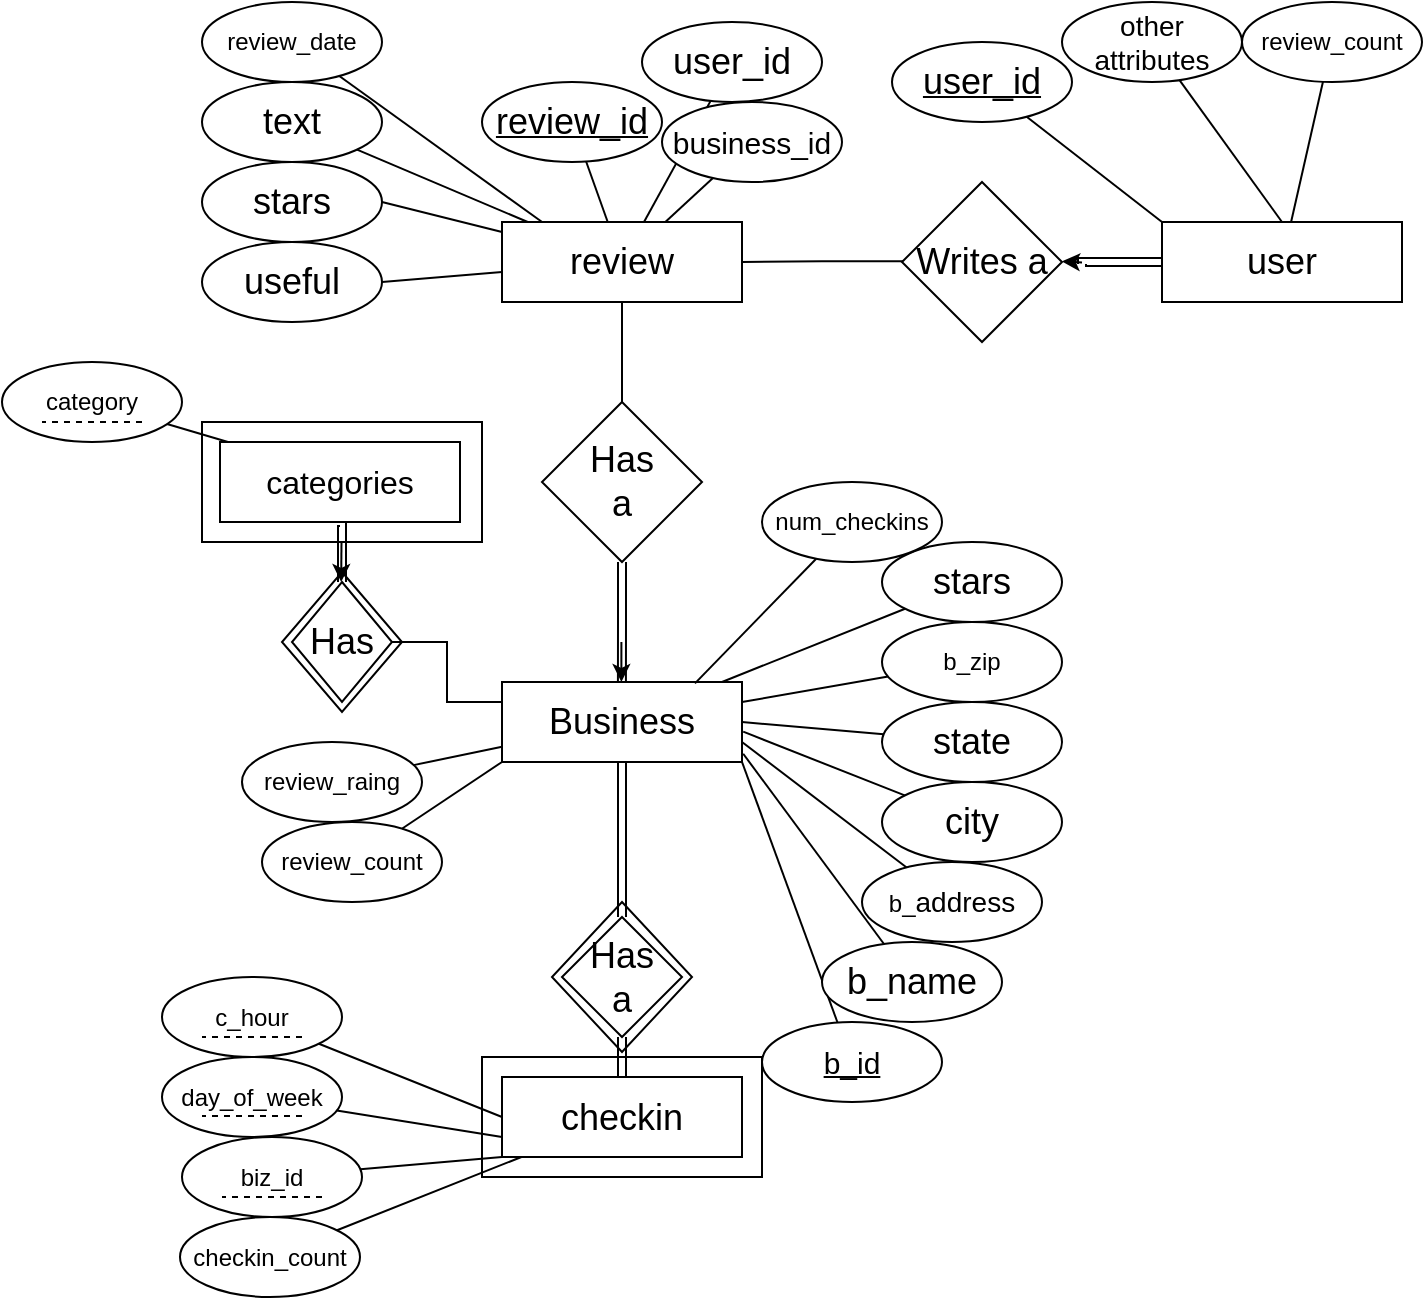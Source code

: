 <mxfile version="24.6.4" type="github">
  <diagram name="Page-1" id="XGp-nELTrrfrIVu4wkue">
    <mxGraphModel dx="3134" dy="754" grid="1" gridSize="10" guides="1" tooltips="1" connect="1" arrows="1" fold="1" page="1" pageScale="1" pageWidth="850" pageHeight="1100" math="0" shadow="0">
      <root>
        <mxCell id="0" />
        <mxCell id="1" parent="0" />
        <mxCell id="s7CKVU12fJIXtigg7PJj-2" value="&lt;font style=&quot;font-size: 18px;&quot;&gt;user&lt;/font&gt;" style="rounded=0;whiteSpace=wrap;html=1;" parent="1" vertex="1">
          <mxGeometry x="-710" y="330" width="120" height="40" as="geometry" />
        </mxCell>
        <mxCell id="s7CKVU12fJIXtigg7PJj-3" value="&lt;u&gt;&lt;font style=&quot;font-size: 18px;&quot;&gt;user_id&lt;/font&gt;&lt;/u&gt;" style="ellipse;whiteSpace=wrap;html=1;" parent="1" vertex="1">
          <mxGeometry x="-845" y="240" width="90" height="40" as="geometry" />
        </mxCell>
        <mxCell id="s7CKVU12fJIXtigg7PJj-4" value="" style="endArrow=none;html=1;rounded=0;exitX=0;exitY=0;exitDx=0;exitDy=0;" parent="1" source="s7CKVU12fJIXtigg7PJj-2" target="s7CKVU12fJIXtigg7PJj-3" edge="1">
          <mxGeometry width="50" height="50" relative="1" as="geometry">
            <mxPoint x="-110" y="500" as="sourcePoint" />
            <mxPoint x="-60" y="450" as="targetPoint" />
          </mxGeometry>
        </mxCell>
        <mxCell id="s7CKVU12fJIXtigg7PJj-7" value="&lt;font style=&quot;font-size: 14px;&quot;&gt;other attributes&lt;br&gt;&lt;/font&gt;" style="ellipse;whiteSpace=wrap;html=1;" parent="1" vertex="1">
          <mxGeometry x="-760" y="220" width="90" height="40" as="geometry" />
        </mxCell>
        <mxCell id="s7CKVU12fJIXtigg7PJj-8" value="" style="endArrow=none;html=1;rounded=0;exitX=0.5;exitY=0;exitDx=0;exitDy=0;" parent="1" source="s7CKVU12fJIXtigg7PJj-2" target="s7CKVU12fJIXtigg7PJj-7" edge="1">
          <mxGeometry width="50" height="50" relative="1" as="geometry">
            <mxPoint x="-770" y="500" as="sourcePoint" />
            <mxPoint x="-720" y="450" as="targetPoint" />
          </mxGeometry>
        </mxCell>
        <mxCell id="s7CKVU12fJIXtigg7PJj-11" value="review_count" style="ellipse;whiteSpace=wrap;html=1;" parent="1" vertex="1">
          <mxGeometry x="-670" y="220" width="90" height="40" as="geometry" />
        </mxCell>
        <mxCell id="s7CKVU12fJIXtigg7PJj-12" value="" style="endArrow=none;html=1;rounded=0;" parent="1" source="s7CKVU12fJIXtigg7PJj-2" target="s7CKVU12fJIXtigg7PJj-11" edge="1">
          <mxGeometry width="50" height="50" relative="1" as="geometry">
            <mxPoint x="-560" y="330" as="sourcePoint" />
            <mxPoint x="-630" y="450" as="targetPoint" />
          </mxGeometry>
        </mxCell>
        <mxCell id="Xr0E54ZzPaXTqIcq0mG2-47" style="edgeStyle=orthogonalEdgeStyle;rounded=0;orthogonalLoop=1;jettySize=auto;html=1;exitX=0.5;exitY=1;exitDx=0;exitDy=0;entryX=0.5;entryY=0;entryDx=0;entryDy=0;endArrow=none;endFill=0;" parent="1" source="Xr0E54ZzPaXTqIcq0mG2-3" target="Xr0E54ZzPaXTqIcq0mG2-40" edge="1">
          <mxGeometry relative="1" as="geometry" />
        </mxCell>
        <mxCell id="Xr0E54ZzPaXTqIcq0mG2-3" value="&lt;font style=&quot;font-size: 18px;&quot;&gt;review&lt;/font&gt;" style="rounded=0;whiteSpace=wrap;html=1;" parent="1" vertex="1">
          <mxGeometry x="-1040" y="330" width="120" height="40" as="geometry" />
        </mxCell>
        <mxCell id="Xr0E54ZzPaXTqIcq0mG2-18" style="edgeStyle=orthogonalEdgeStyle;rounded=0;orthogonalLoop=1;jettySize=auto;html=1;entryX=1;entryY=0.5;entryDx=0;entryDy=0;endArrow=none;endFill=0;exitX=0.07;exitY=0.495;exitDx=0;exitDy=0;exitPerimeter=0;" parent="1" source="Xr0E54ZzPaXTqIcq0mG2-4" target="Xr0E54ZzPaXTqIcq0mG2-3" edge="1">
          <mxGeometry relative="1" as="geometry">
            <mxPoint x="-870" y="350" as="sourcePoint" />
          </mxGeometry>
        </mxCell>
        <mxCell id="Xr0E54ZzPaXTqIcq0mG2-4" value="&lt;div&gt;&lt;font style=&quot;font-size: 18px;&quot;&gt;Writes a&lt;br&gt;&lt;/font&gt;&lt;/div&gt;" style="rhombus;whiteSpace=wrap;html=1;" parent="1" vertex="1">
          <mxGeometry x="-840" y="310" width="80" height="80" as="geometry" />
        </mxCell>
        <mxCell id="Xr0E54ZzPaXTqIcq0mG2-5" value="&lt;u&gt;&lt;font style=&quot;font-size: 18px;&quot;&gt;review_id&lt;/font&gt;&lt;/u&gt;" style="ellipse;whiteSpace=wrap;html=1;" parent="1" vertex="1">
          <mxGeometry x="-1050" y="260" width="90" height="40" as="geometry" />
        </mxCell>
        <mxCell id="Xr0E54ZzPaXTqIcq0mG2-6" value="" style="endArrow=none;html=1;rounded=0;" parent="1" source="Xr0E54ZzPaXTqIcq0mG2-3" target="Xr0E54ZzPaXTqIcq0mG2-5" edge="1">
          <mxGeometry width="50" height="50" relative="1" as="geometry">
            <mxPoint x="-800" y="500" as="sourcePoint" />
            <mxPoint x="-750" y="450" as="targetPoint" />
          </mxGeometry>
        </mxCell>
        <mxCell id="Xr0E54ZzPaXTqIcq0mG2-7" value="&lt;font style=&quot;font-size: 18px;&quot;&gt;user_id&lt;/font&gt;" style="ellipse;whiteSpace=wrap;html=1;" parent="1" vertex="1">
          <mxGeometry x="-970" y="230" width="90" height="40" as="geometry" />
        </mxCell>
        <mxCell id="Xr0E54ZzPaXTqIcq0mG2-8" value="" style="endArrow=none;html=1;rounded=0;" parent="1" source="Xr0E54ZzPaXTqIcq0mG2-3" target="Xr0E54ZzPaXTqIcq0mG2-7" edge="1">
          <mxGeometry width="50" height="50" relative="1" as="geometry">
            <mxPoint x="-800" y="500" as="sourcePoint" />
            <mxPoint x="-750" y="450" as="targetPoint" />
          </mxGeometry>
        </mxCell>
        <mxCell id="Xr0E54ZzPaXTqIcq0mG2-9" value="&lt;font size=&quot;1&quot;&gt;&lt;span style=&quot;font-size: 15px;&quot;&gt;business_id&lt;/span&gt;&lt;/font&gt;" style="ellipse;whiteSpace=wrap;html=1;" parent="1" vertex="1">
          <mxGeometry x="-960" y="270" width="90" height="40" as="geometry" />
        </mxCell>
        <mxCell id="Xr0E54ZzPaXTqIcq0mG2-10" value="" style="endArrow=none;html=1;rounded=0;" parent="1" source="Xr0E54ZzPaXTqIcq0mG2-3" target="Xr0E54ZzPaXTqIcq0mG2-9" edge="1">
          <mxGeometry width="50" height="50" relative="1" as="geometry">
            <mxPoint x="-800" y="500" as="sourcePoint" />
            <mxPoint x="-750" y="450" as="targetPoint" />
          </mxGeometry>
        </mxCell>
        <mxCell id="Xr0E54ZzPaXTqIcq0mG2-11" value="&lt;font style=&quot;font-size: 18px;&quot;&gt;text&lt;/font&gt;" style="ellipse;whiteSpace=wrap;html=1;" parent="1" vertex="1">
          <mxGeometry x="-1190" y="260" width="90" height="40" as="geometry" />
        </mxCell>
        <mxCell id="Xr0E54ZzPaXTqIcq0mG2-12" value="" style="endArrow=none;html=1;rounded=0;" parent="1" source="Xr0E54ZzPaXTqIcq0mG2-11" target="Xr0E54ZzPaXTqIcq0mG2-3" edge="1">
          <mxGeometry width="50" height="50" relative="1" as="geometry">
            <mxPoint x="-850" y="500" as="sourcePoint" />
            <mxPoint x="-980" y="390" as="targetPoint" />
          </mxGeometry>
        </mxCell>
        <mxCell id="Xr0E54ZzPaXTqIcq0mG2-16" style="edgeStyle=orthogonalEdgeStyle;rounded=0;orthogonalLoop=1;jettySize=auto;html=1;exitX=0;exitY=0.5;exitDx=0;exitDy=0;shape=link;" parent="1" source="s7CKVU12fJIXtigg7PJj-2" edge="1">
          <mxGeometry relative="1" as="geometry">
            <mxPoint x="-750" y="351" as="targetPoint" />
            <Array as="points">
              <mxPoint x="-750" y="350" />
            </Array>
          </mxGeometry>
        </mxCell>
        <mxCell id="Xr0E54ZzPaXTqIcq0mG2-17" style="edgeStyle=orthogonalEdgeStyle;rounded=0;orthogonalLoop=1;jettySize=auto;html=1;endArrow=classic;endFill=1;exitX=1.098;exitY=0.502;exitDx=0;exitDy=0;exitPerimeter=0;" parent="1" source="Xr0E54ZzPaXTqIcq0mG2-4" edge="1">
          <mxGeometry relative="1" as="geometry">
            <mxPoint x="-760" y="349.71" as="targetPoint" />
            <mxPoint x="-700" y="349.71" as="sourcePoint" />
            <Array as="points">
              <mxPoint x="-750" y="350" />
            </Array>
          </mxGeometry>
        </mxCell>
        <mxCell id="Xr0E54ZzPaXTqIcq0mG2-19" value="&lt;font style=&quot;font-size: 18px;&quot;&gt;stars&lt;/font&gt;" style="ellipse;whiteSpace=wrap;html=1;" parent="1" vertex="1">
          <mxGeometry x="-1190" y="300" width="90" height="40" as="geometry" />
        </mxCell>
        <mxCell id="Xr0E54ZzPaXTqIcq0mG2-21" value="" style="endArrow=none;html=1;rounded=0;entryX=1;entryY=0.5;entryDx=0;entryDy=0;" parent="1" source="Xr0E54ZzPaXTqIcq0mG2-3" target="Xr0E54ZzPaXTqIcq0mG2-19" edge="1">
          <mxGeometry width="50" height="50" relative="1" as="geometry">
            <mxPoint x="-970" y="410" as="sourcePoint" />
            <mxPoint x="-920" y="360" as="targetPoint" />
          </mxGeometry>
        </mxCell>
        <mxCell id="Xr0E54ZzPaXTqIcq0mG2-22" value="&lt;font style=&quot;font-size: 18px;&quot;&gt;useful&lt;/font&gt;" style="ellipse;whiteSpace=wrap;html=1;" parent="1" vertex="1">
          <mxGeometry x="-1190" y="340" width="90" height="40" as="geometry" />
        </mxCell>
        <mxCell id="Xr0E54ZzPaXTqIcq0mG2-23" value="" style="endArrow=none;html=1;rounded=0;entryX=1;entryY=0.5;entryDx=0;entryDy=0;" parent="1" source="Xr0E54ZzPaXTqIcq0mG2-3" target="Xr0E54ZzPaXTqIcq0mG2-22" edge="1">
          <mxGeometry width="50" height="50" relative="1" as="geometry">
            <mxPoint x="-1023" y="340" as="sourcePoint" />
            <mxPoint x="-1050" y="330" as="targetPoint" />
          </mxGeometry>
        </mxCell>
        <mxCell id="Xr0E54ZzPaXTqIcq0mG2-24" style="edgeStyle=orthogonalEdgeStyle;rounded=0;orthogonalLoop=1;jettySize=auto;html=1;exitX=0.5;exitY=1;exitDx=0;exitDy=0;shape=link;" parent="1" source="Xr0E54ZzPaXTqIcq0mG2-26" target="Xr0E54ZzPaXTqIcq0mG2-37" edge="1">
          <mxGeometry relative="1" as="geometry" />
        </mxCell>
        <mxCell id="Xr0E54ZzPaXTqIcq0mG2-26" value="&lt;font style=&quot;font-size: 18px;&quot;&gt;Business&lt;/font&gt;" style="rounded=0;whiteSpace=wrap;html=1;" parent="1" vertex="1">
          <mxGeometry x="-1040" y="560" width="120" height="40" as="geometry" />
        </mxCell>
        <mxCell id="Xr0E54ZzPaXTqIcq0mG2-27" value="&lt;font size=&quot;1&quot;&gt;&lt;u style=&quot;font-size: 15px;&quot;&gt;b_id&lt;/u&gt;&lt;/font&gt;" style="ellipse;whiteSpace=wrap;html=1;" parent="1" vertex="1">
          <mxGeometry x="-910" y="730" width="90" height="40" as="geometry" />
        </mxCell>
        <mxCell id="Xr0E54ZzPaXTqIcq0mG2-28" value="" style="endArrow=none;html=1;rounded=0;exitX=1;exitY=1;exitDx=0;exitDy=0;" parent="1" source="Xr0E54ZzPaXTqIcq0mG2-26" target="Xr0E54ZzPaXTqIcq0mG2-27" edge="1">
          <mxGeometry width="50" height="50" relative="1" as="geometry">
            <mxPoint x="-830" y="610" as="sourcePoint" />
            <mxPoint x="-780" y="560" as="targetPoint" />
          </mxGeometry>
        </mxCell>
        <mxCell id="Xr0E54ZzPaXTqIcq0mG2-29" value="&lt;font style=&quot;font-size: 18px;&quot;&gt;b_name&lt;/font&gt;" style="ellipse;whiteSpace=wrap;html=1;" parent="1" vertex="1">
          <mxGeometry x="-880" y="690" width="90" height="40" as="geometry" />
        </mxCell>
        <mxCell id="Xr0E54ZzPaXTqIcq0mG2-30" value="" style="endArrow=none;html=1;rounded=0;entryX=1.005;entryY=0.897;entryDx=0;entryDy=0;entryPerimeter=0;" parent="1" source="Xr0E54ZzPaXTqIcq0mG2-29" target="Xr0E54ZzPaXTqIcq0mG2-26" edge="1">
          <mxGeometry width="50" height="50" relative="1" as="geometry">
            <mxPoint x="-830" y="610" as="sourcePoint" />
            <mxPoint x="-780" y="560" as="targetPoint" />
          </mxGeometry>
        </mxCell>
        <mxCell id="Xr0E54ZzPaXTqIcq0mG2-31" value="b_&lt;font style=&quot;font-size: 14px;&quot;&gt;address&lt;br&gt;&lt;/font&gt;" style="ellipse;whiteSpace=wrap;html=1;" parent="1" vertex="1">
          <mxGeometry x="-860" y="650" width="90" height="40" as="geometry" />
        </mxCell>
        <mxCell id="Xr0E54ZzPaXTqIcq0mG2-32" value="" style="endArrow=none;html=1;rounded=0;exitX=1;exitY=0.75;exitDx=0;exitDy=0;" parent="1" source="Xr0E54ZzPaXTqIcq0mG2-26" target="Xr0E54ZzPaXTqIcq0mG2-31" edge="1">
          <mxGeometry width="50" height="50" relative="1" as="geometry">
            <mxPoint x="-830" y="610" as="sourcePoint" />
            <mxPoint x="-780" y="560" as="targetPoint" />
          </mxGeometry>
        </mxCell>
        <mxCell id="Xr0E54ZzPaXTqIcq0mG2-33" value="&lt;font style=&quot;font-size: 18px;&quot;&gt;city&lt;/font&gt;" style="ellipse;whiteSpace=wrap;html=1;" parent="1" vertex="1">
          <mxGeometry x="-850" y="610" width="90" height="40" as="geometry" />
        </mxCell>
        <mxCell id="Xr0E54ZzPaXTqIcq0mG2-34" value="" style="endArrow=none;html=1;rounded=0;exitX=1.005;exitY=0.621;exitDx=0;exitDy=0;exitPerimeter=0;" parent="1" source="Xr0E54ZzPaXTqIcq0mG2-26" target="Xr0E54ZzPaXTqIcq0mG2-33" edge="1">
          <mxGeometry width="50" height="50" relative="1" as="geometry">
            <mxPoint x="-830" y="610" as="sourcePoint" />
            <mxPoint x="-780" y="560" as="targetPoint" />
          </mxGeometry>
        </mxCell>
        <mxCell id="Xr0E54ZzPaXTqIcq0mG2-35" style="edgeStyle=orthogonalEdgeStyle;rounded=0;orthogonalLoop=1;jettySize=auto;html=1;exitX=0.5;exitY=0;exitDx=0;exitDy=0;shape=link;" parent="1" source="Xr0E54ZzPaXTqIcq0mG2-36" target="Xr0E54ZzPaXTqIcq0mG2-37" edge="1">
          <mxGeometry relative="1" as="geometry" />
        </mxCell>
        <mxCell id="Xr0E54ZzPaXTqIcq0mG2-36" value="&lt;font style=&quot;font-size: 18px;&quot;&gt;checkin&lt;/font&gt;" style="rounded=0;whiteSpace=wrap;html=1;" parent="1" vertex="1">
          <mxGeometry x="-1040" y="757.5" width="120" height="40" as="geometry" />
        </mxCell>
        <mxCell id="Xr0E54ZzPaXTqIcq0mG2-37" value="&lt;div&gt;&lt;font style=&quot;font-size: 18px;&quot;&gt;Has&lt;/font&gt;&lt;/div&gt;&lt;div&gt;&lt;font style=&quot;font-size: 18px;&quot;&gt;a&lt;br&gt;&lt;/font&gt;&lt;/div&gt;" style="rhombus;whiteSpace=wrap;html=1;" parent="1" vertex="1">
          <mxGeometry x="-1010" y="677.5" width="60" height="60" as="geometry" />
        </mxCell>
        <mxCell id="Xr0E54ZzPaXTqIcq0mG2-46" style="edgeStyle=orthogonalEdgeStyle;rounded=0;orthogonalLoop=1;jettySize=auto;html=1;exitX=0.5;exitY=1;exitDx=0;exitDy=0;shape=link;" parent="1" source="Xr0E54ZzPaXTqIcq0mG2-40" edge="1">
          <mxGeometry relative="1" as="geometry">
            <mxPoint x="-980.034" y="560" as="targetPoint" />
          </mxGeometry>
        </mxCell>
        <mxCell id="Xr0E54ZzPaXTqIcq0mG2-40" value="&lt;div&gt;&lt;font style=&quot;font-size: 18px;&quot;&gt;Has&lt;/font&gt;&lt;/div&gt;&lt;div&gt;&lt;font style=&quot;font-size: 18px;&quot;&gt;a&lt;br&gt;&lt;/font&gt;&lt;/div&gt;" style="rhombus;whiteSpace=wrap;html=1;" parent="1" vertex="1">
          <mxGeometry x="-1020" y="420" width="80" height="80" as="geometry" />
        </mxCell>
        <mxCell id="Xr0E54ZzPaXTqIcq0mG2-41" value="biz_id" style="ellipse;whiteSpace=wrap;html=1;" parent="1" vertex="1">
          <mxGeometry x="-1200" y="787.5" width="90" height="40" as="geometry" />
        </mxCell>
        <mxCell id="Xr0E54ZzPaXTqIcq0mG2-42" value="" style="endArrow=none;html=1;rounded=0;entryX=0;entryY=1;entryDx=0;entryDy=0;" parent="1" source="Xr0E54ZzPaXTqIcq0mG2-41" target="Xr0E54ZzPaXTqIcq0mG2-36" edge="1">
          <mxGeometry width="50" height="50" relative="1" as="geometry">
            <mxPoint x="-1130" y="667.5" as="sourcePoint" />
            <mxPoint x="-1080" y="617.5" as="targetPoint" />
          </mxGeometry>
        </mxCell>
        <mxCell id="Xr0E54ZzPaXTqIcq0mG2-44" style="edgeStyle=orthogonalEdgeStyle;rounded=0;orthogonalLoop=1;jettySize=auto;html=1;endArrow=classic;endFill=1;" parent="1" edge="1">
          <mxGeometry relative="1" as="geometry">
            <mxPoint x="-980.31" y="560" as="targetPoint" />
            <mxPoint x="-980.31" y="550" as="sourcePoint" />
            <Array as="points">
              <mxPoint x="-980.25" y="540" />
              <mxPoint x="-980.25" y="540" />
            </Array>
          </mxGeometry>
        </mxCell>
        <mxCell id="Xr0E54ZzPaXTqIcq0mG2-48" value="&lt;font style=&quot;font-size: 18px;&quot;&gt;state&lt;/font&gt;" style="ellipse;whiteSpace=wrap;html=1;" parent="1" vertex="1">
          <mxGeometry x="-850" y="570" width="90" height="40" as="geometry" />
        </mxCell>
        <mxCell id="Xr0E54ZzPaXTqIcq0mG2-49" value="" style="endArrow=none;html=1;rounded=0;exitX=1;exitY=0.5;exitDx=0;exitDy=0;" parent="1" source="Xr0E54ZzPaXTqIcq0mG2-26" target="Xr0E54ZzPaXTqIcq0mG2-48" edge="1">
          <mxGeometry width="50" height="50" relative="1" as="geometry">
            <mxPoint x="-920" y="560" as="sourcePoint" />
            <mxPoint x="-780" y="520" as="targetPoint" />
          </mxGeometry>
        </mxCell>
        <mxCell id="Xr0E54ZzPaXTqIcq0mG2-50" value="b_zip" style="ellipse;whiteSpace=wrap;html=1;" parent="1" vertex="1">
          <mxGeometry x="-850" y="530" width="90" height="40" as="geometry" />
        </mxCell>
        <mxCell id="Xr0E54ZzPaXTqIcq0mG2-51" value="" style="endArrow=none;html=1;rounded=0;exitX=1;exitY=0.25;exitDx=0;exitDy=0;" parent="1" source="Xr0E54ZzPaXTqIcq0mG2-26" target="Xr0E54ZzPaXTqIcq0mG2-50" edge="1">
          <mxGeometry width="50" height="50" relative="1" as="geometry">
            <mxPoint x="-920" y="540" as="sourcePoint" />
            <mxPoint x="-780" y="480" as="targetPoint" />
          </mxGeometry>
        </mxCell>
        <mxCell id="Xr0E54ZzPaXTqIcq0mG2-52" value="&lt;font style=&quot;font-size: 18px;&quot;&gt;stars&lt;/font&gt;" style="ellipse;whiteSpace=wrap;html=1;" parent="1" vertex="1">
          <mxGeometry x="-850" y="490" width="90" height="40" as="geometry" />
        </mxCell>
        <mxCell id="Xr0E54ZzPaXTqIcq0mG2-53" value="" style="endArrow=none;html=1;rounded=0;" parent="1" source="Xr0E54ZzPaXTqIcq0mG2-26" target="Xr0E54ZzPaXTqIcq0mG2-52" edge="1">
          <mxGeometry width="50" height="50" relative="1" as="geometry">
            <mxPoint x="-920" y="500" as="sourcePoint" />
            <mxPoint x="-780" y="440" as="targetPoint" />
          </mxGeometry>
        </mxCell>
        <mxCell id="Xr0E54ZzPaXTqIcq0mG2-54" value="num_checkins" style="ellipse;whiteSpace=wrap;html=1;" parent="1" vertex="1">
          <mxGeometry x="-910" y="460" width="90" height="40" as="geometry" />
        </mxCell>
        <mxCell id="Xr0E54ZzPaXTqIcq0mG2-55" value="" style="endArrow=none;html=1;rounded=0;exitX=0.804;exitY=0.017;exitDx=0;exitDy=0;exitPerimeter=0;" parent="1" source="Xr0E54ZzPaXTqIcq0mG2-26" target="Xr0E54ZzPaXTqIcq0mG2-54" edge="1">
          <mxGeometry width="50" height="50" relative="1" as="geometry">
            <mxPoint x="-920" y="570" as="sourcePoint" />
            <mxPoint x="-828" y="533" as="targetPoint" />
          </mxGeometry>
        </mxCell>
        <mxCell id="Xr0E54ZzPaXTqIcq0mG2-56" value="review_raing" style="ellipse;whiteSpace=wrap;html=1;" parent="1" vertex="1">
          <mxGeometry x="-1170" y="590" width="90" height="40" as="geometry" />
        </mxCell>
        <mxCell id="Xr0E54ZzPaXTqIcq0mG2-57" value="" style="endArrow=none;html=1;rounded=0;" parent="1" source="Xr0E54ZzPaXTqIcq0mG2-26" target="Xr0E54ZzPaXTqIcq0mG2-56" edge="1">
          <mxGeometry width="50" height="50" relative="1" as="geometry">
            <mxPoint x="-1164" y="730" as="sourcePoint" />
            <mxPoint x="-1048" y="702" as="targetPoint" />
          </mxGeometry>
        </mxCell>
        <mxCell id="Xr0E54ZzPaXTqIcq0mG2-78" style="edgeStyle=orthogonalEdgeStyle;rounded=0;orthogonalLoop=1;jettySize=auto;html=1;exitX=0.5;exitY=1;exitDx=0;exitDy=0;entryX=0.5;entryY=0;entryDx=0;entryDy=0;shape=link;" parent="1" source="Xr0E54ZzPaXTqIcq0mG2-69" target="Xr0E54ZzPaXTqIcq0mG2-71" edge="1">
          <mxGeometry relative="1" as="geometry" />
        </mxCell>
        <mxCell id="Xr0E54ZzPaXTqIcq0mG2-69" value="&lt;font style=&quot;font-size: 16px;&quot;&gt;categories&lt;/font&gt;" style="rounded=0;whiteSpace=wrap;html=1;" parent="1" vertex="1">
          <mxGeometry x="-1181" y="440" width="120" height="40" as="geometry" />
        </mxCell>
        <mxCell id="Xr0E54ZzPaXTqIcq0mG2-73" style="edgeStyle=orthogonalEdgeStyle;rounded=0;orthogonalLoop=1;jettySize=auto;html=1;entryX=0;entryY=0.25;entryDx=0;entryDy=0;endArrow=none;endFill=0;" parent="1" source="Xr0E54ZzPaXTqIcq0mG2-71" target="Xr0E54ZzPaXTqIcq0mG2-26" edge="1">
          <mxGeometry relative="1" as="geometry" />
        </mxCell>
        <mxCell id="Xr0E54ZzPaXTqIcq0mG2-71" value="&lt;div&gt;&lt;font style=&quot;font-size: 18px;&quot;&gt;Has&lt;/font&gt;&lt;/div&gt;" style="rhombus;whiteSpace=wrap;html=1;" parent="1" vertex="1">
          <mxGeometry x="-1145" y="510" width="50" height="60" as="geometry" />
        </mxCell>
        <mxCell id="Xr0E54ZzPaXTqIcq0mG2-79" value="" style="endArrow=classic;html=1;rounded=0;" parent="1" edge="1">
          <mxGeometry width="50" height="50" relative="1" as="geometry">
            <mxPoint x="-1120.25" y="490" as="sourcePoint" />
            <mxPoint x="-1120.42" y="510" as="targetPoint" />
          </mxGeometry>
        </mxCell>
        <mxCell id="ypRIizv_7h_KY6giBTn6-1" value="category" style="ellipse;whiteSpace=wrap;html=1;" parent="1" vertex="1">
          <mxGeometry x="-1290" y="400" width="90" height="40" as="geometry" />
        </mxCell>
        <mxCell id="ypRIizv_7h_KY6giBTn6-2" value="" style="endArrow=none;html=1;rounded=0;" parent="1" source="ypRIizv_7h_KY6giBTn6-1" edge="1">
          <mxGeometry width="50" height="50" relative="1" as="geometry">
            <mxPoint x="-1000" y="610" as="sourcePoint" />
            <mxPoint x="-1177" y="440" as="targetPoint" />
          </mxGeometry>
        </mxCell>
        <mxCell id="ypRIizv_7h_KY6giBTn6-4" value="" style="endArrow=none;dashed=1;html=1;rounded=0;" parent="1" edge="1">
          <mxGeometry width="50" height="50" relative="1" as="geometry">
            <mxPoint x="-1220" y="430" as="sourcePoint" />
            <mxPoint x="-1270" y="430" as="targetPoint" />
          </mxGeometry>
        </mxCell>
        <mxCell id="ypRIizv_7h_KY6giBTn6-5" value="" style="rounded=0;whiteSpace=wrap;html=1;fillColor=none;" parent="1" vertex="1">
          <mxGeometry x="-1190" y="430" width="140" height="60" as="geometry" />
        </mxCell>
        <mxCell id="mIbDxMFJ6eR_TCKdlsQl-1" value="day_of_week" style="ellipse;whiteSpace=wrap;html=1;" vertex="1" parent="1">
          <mxGeometry x="-1210" y="747.5" width="90" height="40" as="geometry" />
        </mxCell>
        <mxCell id="mIbDxMFJ6eR_TCKdlsQl-2" value="" style="endArrow=none;html=1;rounded=0;entryX=0;entryY=0.75;entryDx=0;entryDy=0;" edge="1" parent="1" source="mIbDxMFJ6eR_TCKdlsQl-1" target="Xr0E54ZzPaXTqIcq0mG2-36">
          <mxGeometry width="50" height="50" relative="1" as="geometry">
            <mxPoint x="-1140" y="627.5" as="sourcePoint" />
            <mxPoint x="-1050" y="757.5" as="targetPoint" />
          </mxGeometry>
        </mxCell>
        <mxCell id="mIbDxMFJ6eR_TCKdlsQl-3" value="c_hour" style="ellipse;whiteSpace=wrap;html=1;" vertex="1" parent="1">
          <mxGeometry x="-1210" y="707.5" width="90" height="40" as="geometry" />
        </mxCell>
        <mxCell id="mIbDxMFJ6eR_TCKdlsQl-4" value="" style="endArrow=none;html=1;rounded=0;entryX=0;entryY=0.5;entryDx=0;entryDy=0;" edge="1" parent="1" source="mIbDxMFJ6eR_TCKdlsQl-3" target="Xr0E54ZzPaXTqIcq0mG2-36">
          <mxGeometry width="50" height="50" relative="1" as="geometry">
            <mxPoint x="-1140" y="587.5" as="sourcePoint" />
            <mxPoint x="-1050" y="717.5" as="targetPoint" />
          </mxGeometry>
        </mxCell>
        <mxCell id="mIbDxMFJ6eR_TCKdlsQl-5" value="checkin_count" style="ellipse;whiteSpace=wrap;html=1;" vertex="1" parent="1">
          <mxGeometry x="-1201" y="827.5" width="90" height="40" as="geometry" />
        </mxCell>
        <mxCell id="mIbDxMFJ6eR_TCKdlsQl-6" value="" style="endArrow=none;html=1;rounded=0;" edge="1" parent="1" source="mIbDxMFJ6eR_TCKdlsQl-5" target="Xr0E54ZzPaXTqIcq0mG2-36">
          <mxGeometry width="50" height="50" relative="1" as="geometry">
            <mxPoint x="-1131" y="707.5" as="sourcePoint" />
            <mxPoint x="-1041" y="837.5" as="targetPoint" />
          </mxGeometry>
        </mxCell>
        <mxCell id="mIbDxMFJ6eR_TCKdlsQl-7" value="" style="endArrow=none;dashed=1;html=1;rounded=0;" edge="1" parent="1">
          <mxGeometry width="50" height="50" relative="1" as="geometry">
            <mxPoint x="-1140" y="737.5" as="sourcePoint" />
            <mxPoint x="-1190" y="737.5" as="targetPoint" />
          </mxGeometry>
        </mxCell>
        <mxCell id="mIbDxMFJ6eR_TCKdlsQl-8" value="" style="endArrow=none;dashed=1;html=1;rounded=0;" edge="1" parent="1">
          <mxGeometry width="50" height="50" relative="1" as="geometry">
            <mxPoint x="-1140" y="777" as="sourcePoint" />
            <mxPoint x="-1190" y="777" as="targetPoint" />
          </mxGeometry>
        </mxCell>
        <mxCell id="mIbDxMFJ6eR_TCKdlsQl-9" value="" style="endArrow=none;dashed=1;html=1;rounded=0;" edge="1" parent="1">
          <mxGeometry width="50" height="50" relative="1" as="geometry">
            <mxPoint x="-1130" y="817.5" as="sourcePoint" />
            <mxPoint x="-1180" y="817.5" as="targetPoint" />
          </mxGeometry>
        </mxCell>
        <mxCell id="mIbDxMFJ6eR_TCKdlsQl-10" value="" style="rhombus;whiteSpace=wrap;html=1;fillColor=none;" vertex="1" parent="1">
          <mxGeometry x="-1150" y="505" width="60" height="70" as="geometry" />
        </mxCell>
        <mxCell id="mIbDxMFJ6eR_TCKdlsQl-13" value="" style="rhombus;whiteSpace=wrap;html=1;fillColor=none;" vertex="1" parent="1">
          <mxGeometry x="-1015" y="670" width="70" height="75" as="geometry" />
        </mxCell>
        <mxCell id="mIbDxMFJ6eR_TCKdlsQl-14" value="" style="rounded=0;whiteSpace=wrap;html=1;fillColor=none;" vertex="1" parent="1">
          <mxGeometry x="-1050" y="747.5" width="140" height="60" as="geometry" />
        </mxCell>
        <mxCell id="mIbDxMFJ6eR_TCKdlsQl-15" value="review_count" style="ellipse;whiteSpace=wrap;html=1;" vertex="1" parent="1">
          <mxGeometry x="-1160" y="630" width="90" height="40" as="geometry" />
        </mxCell>
        <mxCell id="mIbDxMFJ6eR_TCKdlsQl-16" value="" style="endArrow=none;html=1;rounded=0;" edge="1" parent="1" target="mIbDxMFJ6eR_TCKdlsQl-15">
          <mxGeometry width="50" height="50" relative="1" as="geometry">
            <mxPoint x="-1040" y="600" as="sourcePoint" />
            <mxPoint x="-1038" y="742" as="targetPoint" />
          </mxGeometry>
        </mxCell>
        <mxCell id="mIbDxMFJ6eR_TCKdlsQl-17" value="review_date" style="ellipse;whiteSpace=wrap;html=1;" vertex="1" parent="1">
          <mxGeometry x="-1190" y="220" width="90" height="40" as="geometry" />
        </mxCell>
        <mxCell id="mIbDxMFJ6eR_TCKdlsQl-18" value="" style="endArrow=none;html=1;rounded=0;entryX=0.167;entryY=0;entryDx=0;entryDy=0;entryPerimeter=0;" edge="1" parent="1" source="mIbDxMFJ6eR_TCKdlsQl-17" target="Xr0E54ZzPaXTqIcq0mG2-3">
          <mxGeometry width="50" height="50" relative="1" as="geometry">
            <mxPoint x="-850" y="460" as="sourcePoint" />
            <mxPoint x="-1027" y="290" as="targetPoint" />
          </mxGeometry>
        </mxCell>
      </root>
    </mxGraphModel>
  </diagram>
</mxfile>
